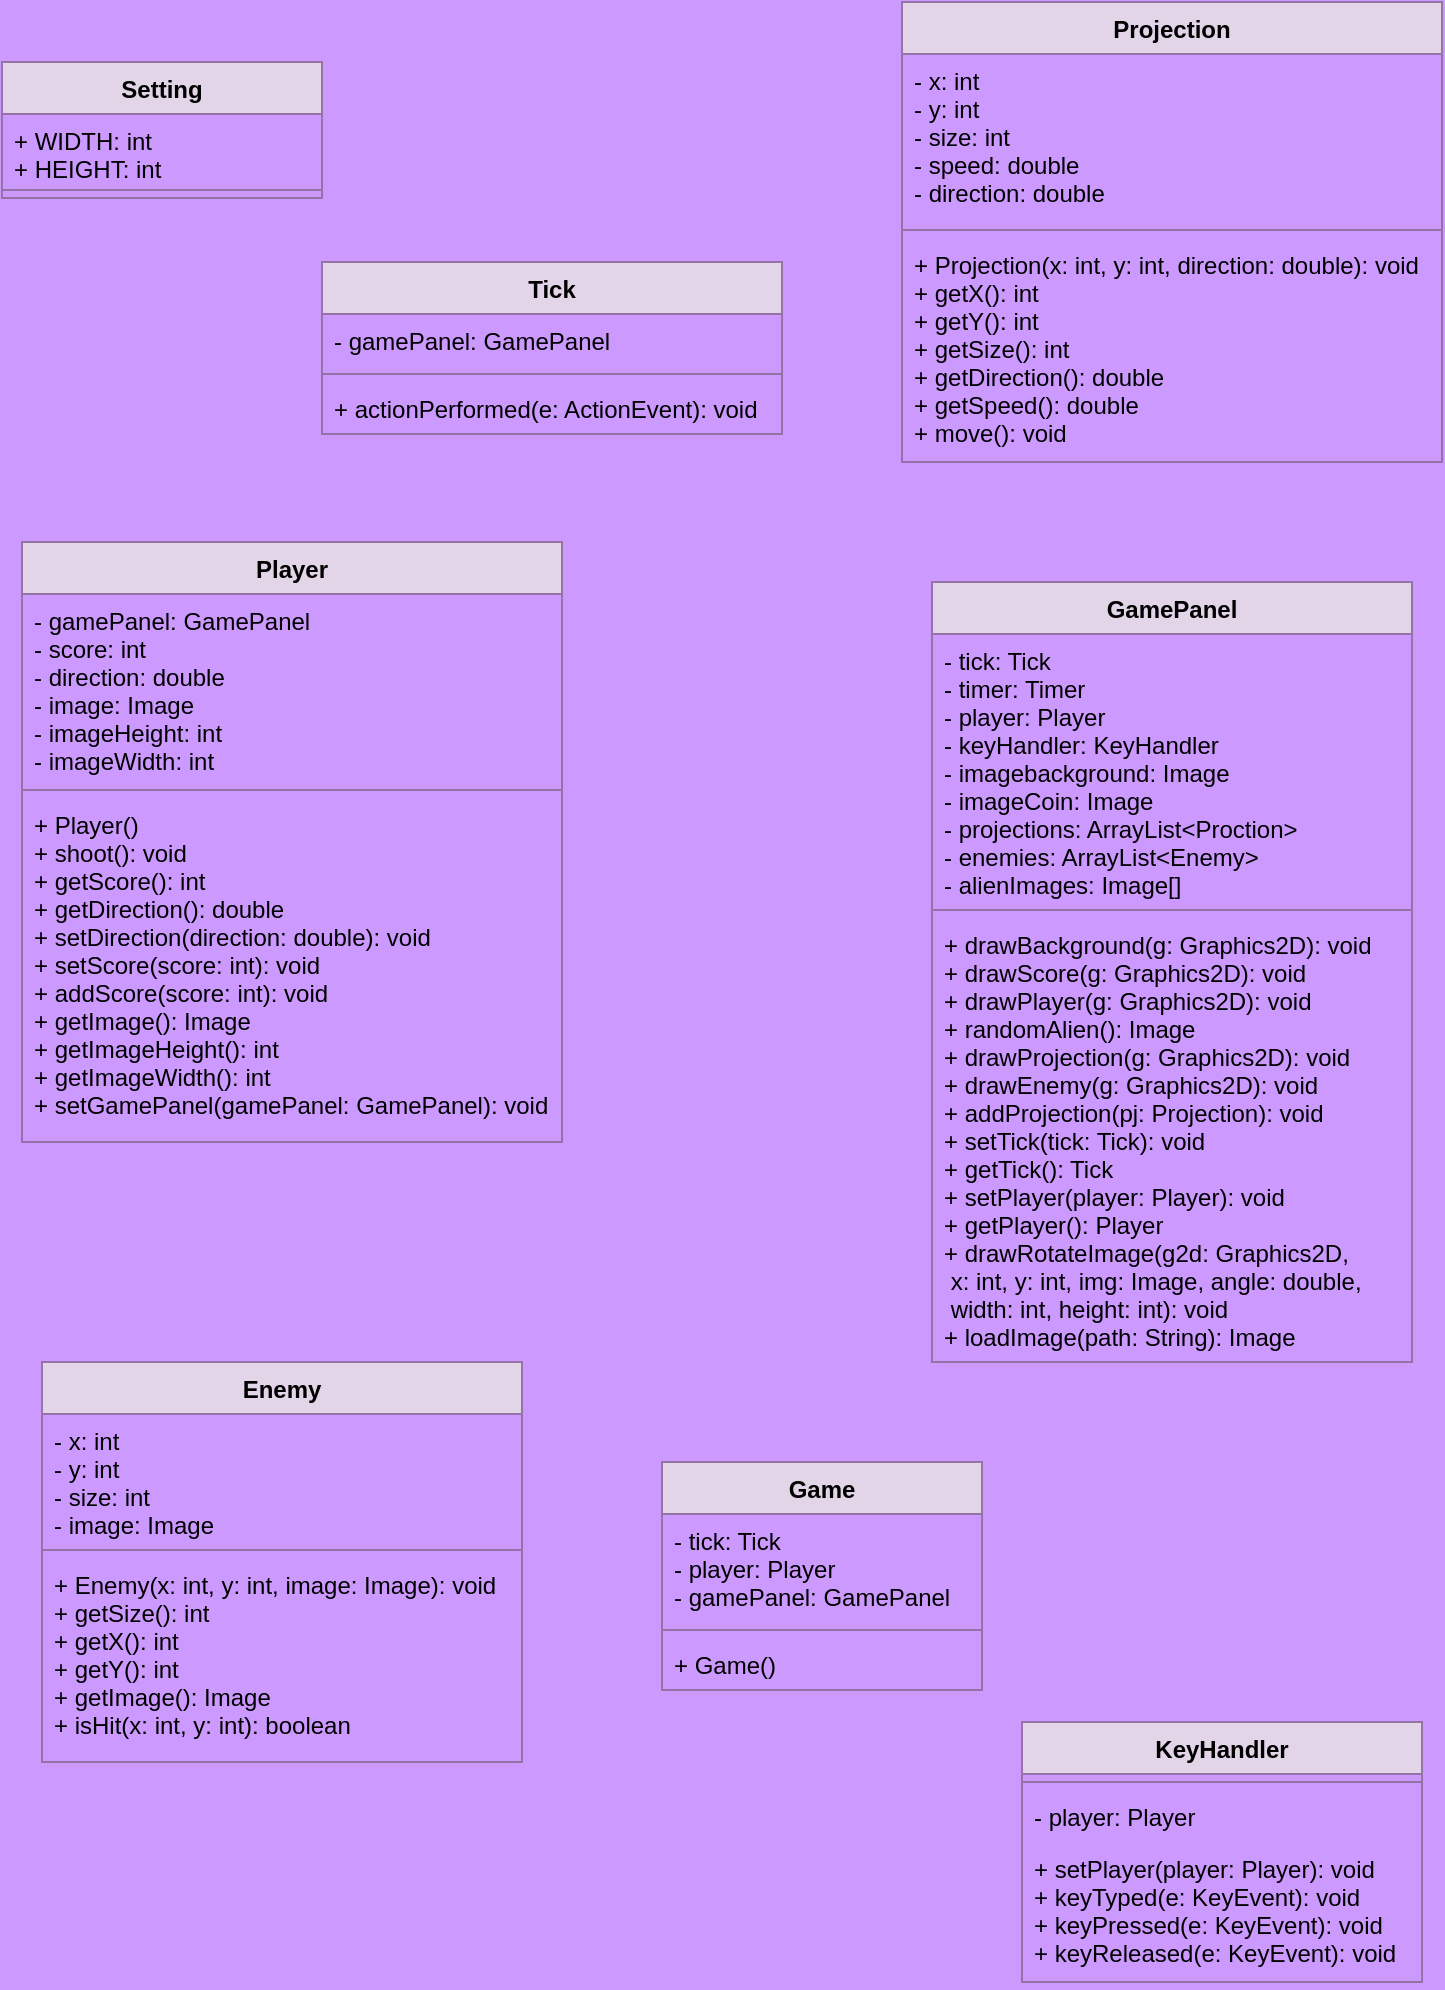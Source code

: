 <mxfile>
    <diagram id="Ot50rLO7AE2JGbjD5BWA" name="Page-1">
        <mxGraphModel dx="1010" dy="-757" grid="1" gridSize="10" guides="1" tooltips="1" connect="1" arrows="1" fold="1" page="1" pageScale="1" pageWidth="850" pageHeight="1100" background="#CC99FF" math="0" shadow="0">
            <root>
                <mxCell id="0"/>
                <mxCell id="1" parent="0"/>
                <mxCell id="15" value="Setting" style="swimlane;fontStyle=1;align=center;verticalAlign=top;childLayout=stackLayout;horizontal=1;startSize=26;horizontalStack=0;resizeParent=1;resizeParentMax=0;resizeLast=0;collapsible=1;marginBottom=0;fillColor=#e1d5e7;strokeColor=#9673a6;" vertex="1" parent="1">
                    <mxGeometry x="70" y="1180" width="160" height="68" as="geometry"/>
                </mxCell>
                <mxCell id="16" value="+ WIDTH: int&#10;+ HEIGHT: int" style="text;strokeColor=none;fillColor=none;align=left;verticalAlign=top;spacingLeft=4;spacingRight=4;overflow=hidden;rotatable=0;points=[[0,0.5],[1,0.5]];portConstraint=eastwest;" vertex="1" parent="15">
                    <mxGeometry y="26" width="160" height="34" as="geometry"/>
                </mxCell>
                <mxCell id="17" value="" style="line;strokeWidth=1;fillColor=none;align=left;verticalAlign=middle;spacingTop=-1;spacingLeft=3;spacingRight=3;rotatable=0;labelPosition=right;points=[];portConstraint=eastwest;strokeColor=inherit;" vertex="1" parent="15">
                    <mxGeometry y="60" width="160" height="8" as="geometry"/>
                </mxCell>
                <mxCell id="19" value="Enemy" style="swimlane;fontStyle=1;align=center;verticalAlign=top;childLayout=stackLayout;horizontal=1;startSize=26;horizontalStack=0;resizeParent=1;resizeParentMax=0;resizeLast=0;collapsible=1;marginBottom=0;fillColor=#e1d5e7;strokeColor=#9673a6;" vertex="1" parent="1">
                    <mxGeometry x="90" y="1830" width="240" height="200" as="geometry"/>
                </mxCell>
                <mxCell id="20" value="- x: int           &#10;- y: int &#10;- size: int          &#10;- image: Image     " style="text;strokeColor=none;fillColor=none;align=left;verticalAlign=top;spacingLeft=4;spacingRight=4;overflow=hidden;rotatable=0;points=[[0,0.5],[1,0.5]];portConstraint=eastwest;" vertex="1" parent="19">
                    <mxGeometry y="26" width="240" height="64" as="geometry"/>
                </mxCell>
                <mxCell id="21" value="" style="line;strokeWidth=1;fillColor=none;align=left;verticalAlign=middle;spacingTop=-1;spacingLeft=3;spacingRight=3;rotatable=0;labelPosition=right;points=[];portConstraint=eastwest;strokeColor=inherit;" vertex="1" parent="19">
                    <mxGeometry y="90" width="240" height="8" as="geometry"/>
                </mxCell>
                <mxCell id="22" value="+ Enemy(x: int, y: int, image: Image): void &#10;+ getSize(): int     &#10;+ getX(): int  &#10;+ getY(): int        &#10;+ getImage(): Image  &#10;+ isHit(x: int, y: int): boolean " style="text;strokeColor=none;fillColor=none;align=left;verticalAlign=top;spacingLeft=4;spacingRight=4;overflow=hidden;rotatable=0;points=[[0,0.5],[1,0.5]];portConstraint=eastwest;" vertex="1" parent="19">
                    <mxGeometry y="98" width="240" height="102" as="geometry"/>
                </mxCell>
                <mxCell id="23" value="Projection" style="swimlane;fontStyle=1;align=center;verticalAlign=top;childLayout=stackLayout;horizontal=1;startSize=26;horizontalStack=0;resizeParent=1;resizeParentMax=0;resizeLast=0;collapsible=1;marginBottom=0;fillColor=#e1d5e7;strokeColor=#9673a6;" vertex="1" parent="1">
                    <mxGeometry x="520" y="1150" width="270" height="230" as="geometry"/>
                </mxCell>
                <mxCell id="24" value="- x: int  &#10;- y: int  &#10;- size: int &#10;- speed: double   &#10;- direction: double          " style="text;strokeColor=none;fillColor=none;align=left;verticalAlign=top;spacingLeft=4;spacingRight=4;overflow=hidden;rotatable=0;points=[[0,0.5],[1,0.5]];portConstraint=eastwest;" vertex="1" parent="23">
                    <mxGeometry y="26" width="270" height="84" as="geometry"/>
                </mxCell>
                <mxCell id="25" value="" style="line;strokeWidth=1;fillColor=none;align=left;verticalAlign=middle;spacingTop=-1;spacingLeft=3;spacingRight=3;rotatable=0;labelPosition=right;points=[];portConstraint=eastwest;strokeColor=inherit;" vertex="1" parent="23">
                    <mxGeometry y="110" width="270" height="8" as="geometry"/>
                </mxCell>
                <mxCell id="26" value="+ Projection(x: int, y: int, direction: double): void &#10;+ getX(): int &#10;+ getY(): int  &#10;+ getSize(): int  &#10;+ getDirection(): double &#10;+ getSpeed(): double   &#10;+ move(): void      " style="text;strokeColor=none;fillColor=none;align=left;verticalAlign=top;spacingLeft=4;spacingRight=4;overflow=hidden;rotatable=0;points=[[0,0.5],[1,0.5]];portConstraint=eastwest;" vertex="1" parent="23">
                    <mxGeometry y="118" width="270" height="112" as="geometry"/>
                </mxCell>
                <mxCell id="27" value="Player" style="swimlane;fontStyle=1;align=center;verticalAlign=top;childLayout=stackLayout;horizontal=1;startSize=26;horizontalStack=0;resizeParent=1;resizeParentMax=0;resizeLast=0;collapsible=1;marginBottom=0;fillColor=#e1d5e7;strokeColor=#9673a6;" vertex="1" parent="1">
                    <mxGeometry x="80" y="1420" width="270" height="300" as="geometry"/>
                </mxCell>
                <mxCell id="28" value="- gamePanel: GamePanel &#10;- score: int   &#10;- direction: double   &#10;- image: Image   &#10;- imageHeight: int     &#10;- imageWidth: int" style="text;strokeColor=none;fillColor=none;align=left;verticalAlign=top;spacingLeft=4;spacingRight=4;overflow=hidden;rotatable=0;points=[[0,0.5],[1,0.5]];portConstraint=eastwest;" vertex="1" parent="27">
                    <mxGeometry y="26" width="270" height="94" as="geometry"/>
                </mxCell>
                <mxCell id="29" value="" style="line;strokeWidth=1;fillColor=none;align=left;verticalAlign=middle;spacingTop=-1;spacingLeft=3;spacingRight=3;rotatable=0;labelPosition=right;points=[];portConstraint=eastwest;strokeColor=inherit;" vertex="1" parent="27">
                    <mxGeometry y="120" width="270" height="8" as="geometry"/>
                </mxCell>
                <mxCell id="30" value="+ Player()    &#10;+ shoot(): void   &#10;+ getScore(): int        &#10;+ getDirection(): double    &#10;+ setDirection(direction: double): void  &#10;+ setScore(score: int): void             &#10;+ addScore(score: int): void &#10;+ getImage(): Image &#10;+ getImageHeight(): int  &#10;+ getImageWidth(): int  &#10;+ setGamePanel(gamePanel: GamePanel): void                                    " style="text;strokeColor=none;fillColor=none;align=left;verticalAlign=top;spacingLeft=4;spacingRight=4;overflow=hidden;rotatable=0;points=[[0,0.5],[1,0.5]];portConstraint=eastwest;" vertex="1" parent="27">
                    <mxGeometry y="128" width="270" height="172" as="geometry"/>
                </mxCell>
                <mxCell id="31" value="KeyHandler" style="swimlane;fontStyle=1;align=center;verticalAlign=top;childLayout=stackLayout;horizontal=1;startSize=26;horizontalStack=0;resizeParent=1;resizeParentMax=0;resizeLast=0;collapsible=1;marginBottom=0;fillColor=#e1d5e7;strokeColor=#9673a6;" vertex="1" parent="1">
                    <mxGeometry x="580" y="2010" width="200" height="130" as="geometry"/>
                </mxCell>
                <mxCell id="33" value="" style="line;strokeWidth=1;fillColor=none;align=left;verticalAlign=middle;spacingTop=-1;spacingLeft=3;spacingRight=3;rotatable=0;labelPosition=right;points=[];portConstraint=eastwest;strokeColor=inherit;" vertex="1" parent="31">
                    <mxGeometry y="26" width="200" height="8" as="geometry"/>
                </mxCell>
                <mxCell id="32" value="- player: Player   &#10;           " style="text;strokeColor=none;fillColor=none;align=left;verticalAlign=top;spacingLeft=4;spacingRight=4;overflow=hidden;rotatable=0;points=[[0,0.5],[1,0.5]];portConstraint=eastwest;" vertex="1" parent="31">
                    <mxGeometry y="34" width="200" height="26" as="geometry"/>
                </mxCell>
                <mxCell id="34" value="+ setPlayer(player: Player): void  &#10;+ keyTyped(e: KeyEvent): void  &#10;+ keyPressed(e: KeyEvent): void  &#10;+ keyReleased(e: KeyEvent): void                                   " style="text;strokeColor=none;fillColor=none;align=left;verticalAlign=top;spacingLeft=4;spacingRight=4;overflow=hidden;rotatable=0;points=[[0,0.5],[1,0.5]];portConstraint=eastwest;" vertex="1" parent="31">
                    <mxGeometry y="60" width="200" height="70" as="geometry"/>
                </mxCell>
                <mxCell id="35" value="Game" style="swimlane;fontStyle=1;align=center;verticalAlign=top;childLayout=stackLayout;horizontal=1;startSize=26;horizontalStack=0;resizeParent=1;resizeParentMax=0;resizeLast=0;collapsible=1;marginBottom=0;fillColor=#e1d5e7;strokeColor=#9673a6;" vertex="1" parent="1">
                    <mxGeometry x="400" y="1880" width="160" height="114" as="geometry"/>
                </mxCell>
                <mxCell id="36" value="- tick: Tick&#10;- player: Player&#10;- gamePanel: GamePanel" style="text;strokeColor=none;fillColor=none;align=left;verticalAlign=top;spacingLeft=4;spacingRight=4;overflow=hidden;rotatable=0;points=[[0,0.5],[1,0.5]];portConstraint=eastwest;" vertex="1" parent="35">
                    <mxGeometry y="26" width="160" height="54" as="geometry"/>
                </mxCell>
                <mxCell id="37" value="" style="line;strokeWidth=1;fillColor=none;align=left;verticalAlign=middle;spacingTop=-1;spacingLeft=3;spacingRight=3;rotatable=0;labelPosition=right;points=[];portConstraint=eastwest;strokeColor=inherit;" vertex="1" parent="35">
                    <mxGeometry y="80" width="160" height="8" as="geometry"/>
                </mxCell>
                <mxCell id="38" value="+ Game()" style="text;strokeColor=none;fillColor=none;align=left;verticalAlign=top;spacingLeft=4;spacingRight=4;overflow=hidden;rotatable=0;points=[[0,0.5],[1,0.5]];portConstraint=eastwest;" vertex="1" parent="35">
                    <mxGeometry y="88" width="160" height="26" as="geometry"/>
                </mxCell>
                <mxCell id="39" value="GamePanel" style="swimlane;fontStyle=1;align=center;verticalAlign=top;childLayout=stackLayout;horizontal=1;startSize=26;horizontalStack=0;resizeParent=1;resizeParentMax=0;resizeLast=0;collapsible=1;marginBottom=0;fillColor=#e1d5e7;strokeColor=#9673a6;" vertex="1" parent="1">
                    <mxGeometry x="535" y="1440" width="240" height="390" as="geometry"/>
                </mxCell>
                <mxCell id="47" value="- tick: Tick&#10;- timer: Timer&#10;- player: Player&#10;- keyHandler: KeyHandler&#10;- imagebackground: Image&#10;- imageCoin: Image&#10;- projections: ArrayList&lt;Proction&gt;&#10;- enemies: ArrayList&lt;Enemy&gt;&#10;- alienImages: Image[] &#10;" style="text;strokeColor=none;fillColor=none;align=left;verticalAlign=top;spacingLeft=4;spacingRight=4;overflow=hidden;rotatable=0;points=[[0,0.5],[1,0.5]];portConstraint=eastwest;" vertex="1" parent="39">
                    <mxGeometry y="26" width="240" height="134" as="geometry"/>
                </mxCell>
                <mxCell id="41" value="" style="line;strokeWidth=1;fillColor=none;align=left;verticalAlign=middle;spacingTop=-1;spacingLeft=3;spacingRight=3;rotatable=0;labelPosition=right;points=[];portConstraint=eastwest;strokeColor=inherit;" vertex="1" parent="39">
                    <mxGeometry y="160" width="240" height="8" as="geometry"/>
                </mxCell>
                <mxCell id="42" value="+ drawBackground(g: Graphics2D): void&#10;+ drawScore(g: Graphics2D): void &#10;+ drawPlayer(g: Graphics2D): void &#10;+ randomAlien(): Image &#10;+ drawProjection(g: Graphics2D): void &#10;+ drawEnemy(g: Graphics2D): void &#10;+ addProjection(pj: Projection): void &#10;+ setTick(tick: Tick): void &#10;+ getTick(): Tick &#10;+ setPlayer(player: Player): void &#10;+ getPlayer(): Player &#10;+ drawRotateImage(g2d: Graphics2D,&#10; x: int, y: int, img: Image, angle: double,&#10; width: int, height: int): void &#10;+ loadImage(path: String): Image" style="text;strokeColor=none;fillColor=none;align=left;verticalAlign=top;spacingLeft=4;spacingRight=4;overflow=hidden;rotatable=0;points=[[0,0.5],[1,0.5]];portConstraint=eastwest;" vertex="1" parent="39">
                    <mxGeometry y="168" width="240" height="222" as="geometry"/>
                </mxCell>
                <mxCell id="43" value="Tick" style="swimlane;fontStyle=1;align=center;verticalAlign=top;childLayout=stackLayout;horizontal=1;startSize=26;horizontalStack=0;resizeParent=1;resizeParentMax=0;resizeLast=0;collapsible=1;marginBottom=0;fillColor=#e1d5e7;strokeColor=#9673a6;" vertex="1" parent="1">
                    <mxGeometry x="230" y="1280" width="230" height="86" as="geometry"/>
                </mxCell>
                <mxCell id="44" value="- gamePanel: GamePanel   " style="text;strokeColor=none;fillColor=none;align=left;verticalAlign=top;spacingLeft=4;spacingRight=4;overflow=hidden;rotatable=0;points=[[0,0.5],[1,0.5]];portConstraint=eastwest;" vertex="1" parent="43">
                    <mxGeometry y="26" width="230" height="26" as="geometry"/>
                </mxCell>
                <mxCell id="45" value="" style="line;strokeWidth=1;fillColor=none;align=left;verticalAlign=middle;spacingTop=-1;spacingLeft=3;spacingRight=3;rotatable=0;labelPosition=right;points=[];portConstraint=eastwest;strokeColor=inherit;" vertex="1" parent="43">
                    <mxGeometry y="52" width="230" height="8" as="geometry"/>
                </mxCell>
                <mxCell id="46" value="+ actionPerformed(e: ActionEvent): void                                    " style="text;strokeColor=none;fillColor=none;align=left;verticalAlign=top;spacingLeft=4;spacingRight=4;overflow=hidden;rotatable=0;points=[[0,0.5],[1,0.5]];portConstraint=eastwest;" vertex="1" parent="43">
                    <mxGeometry y="60" width="230" height="26" as="geometry"/>
                </mxCell>
            </root>
        </mxGraphModel>
    </diagram>
</mxfile>